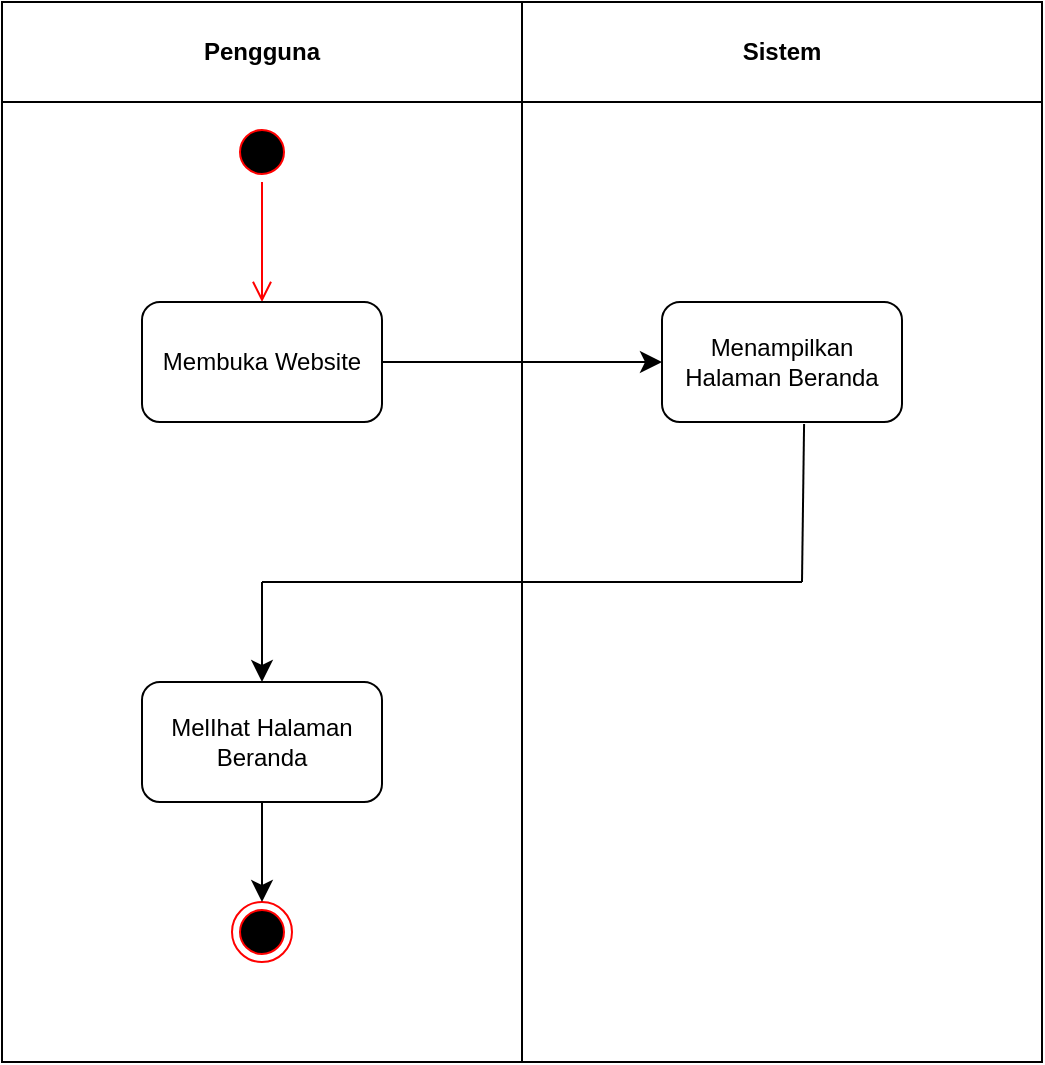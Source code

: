 <mxfile version="27.1.6">
  <diagram name="Page-1" id="H5NKcSulUfIKImzmSwAM">
    <mxGraphModel dx="1426" dy="789" grid="1" gridSize="10" guides="1" tooltips="1" connect="1" arrows="1" fold="1" page="1" pageScale="1" pageWidth="827" pageHeight="1169" math="0" shadow="0">
      <root>
        <mxCell id="0" />
        <mxCell id="1" parent="0" />
        <mxCell id="_HaioHD3cKWe_zveWJAF-1" value="Sistem" style="swimlane;whiteSpace=wrap;html=1;startSize=50;" parent="1" vertex="1">
          <mxGeometry x="380" y="150" width="260" height="530" as="geometry" />
        </mxCell>
        <mxCell id="xKxOsJ6sGt6dY80BXJPd-2" value="Menampilkan Halaman Beranda" style="rounded=1;whiteSpace=wrap;html=1;" parent="_HaioHD3cKWe_zveWJAF-1" vertex="1">
          <mxGeometry x="70" y="150" width="120" height="60" as="geometry" />
        </mxCell>
        <mxCell id="_HaioHD3cKWe_zveWJAF-2" value="Pengguna" style="swimlane;whiteSpace=wrap;html=1;startSize=50;" parent="1" vertex="1">
          <mxGeometry x="120" y="150" width="260" height="530" as="geometry" />
        </mxCell>
        <mxCell id="_HaioHD3cKWe_zveWJAF-4" value="" style="ellipse;html=1;shape=startState;fillColor=#000000;strokeColor=#ff0000;" parent="_HaioHD3cKWe_zveWJAF-2" vertex="1">
          <mxGeometry x="115" y="60" width="30" height="30" as="geometry" />
        </mxCell>
        <mxCell id="_HaioHD3cKWe_zveWJAF-5" value="" style="edgeStyle=orthogonalEdgeStyle;html=1;verticalAlign=bottom;endArrow=open;endSize=8;strokeColor=#ff0000;rounded=0;" parent="_HaioHD3cKWe_zveWJAF-2" source="_HaioHD3cKWe_zveWJAF-4" edge="1">
          <mxGeometry relative="1" as="geometry">
            <mxPoint x="130" y="150" as="targetPoint" />
          </mxGeometry>
        </mxCell>
        <mxCell id="xKxOsJ6sGt6dY80BXJPd-1" value="Membuka Website" style="rounded=1;whiteSpace=wrap;html=1;" parent="_HaioHD3cKWe_zveWJAF-2" vertex="1">
          <mxGeometry x="70" y="150" width="120" height="60" as="geometry" />
        </mxCell>
        <mxCell id="xKxOsJ6sGt6dY80BXJPd-4" value="MelIhat Halaman Beranda" style="rounded=1;whiteSpace=wrap;html=1;" parent="_HaioHD3cKWe_zveWJAF-2" vertex="1">
          <mxGeometry x="70" y="340" width="120" height="60" as="geometry" />
        </mxCell>
        <mxCell id="xKxOsJ6sGt6dY80BXJPd-9" value="" style="ellipse;html=1;shape=endState;fillColor=#000000;strokeColor=#ff0000;" parent="_HaioHD3cKWe_zveWJAF-2" vertex="1">
          <mxGeometry x="115" y="450" width="30" height="30" as="geometry" />
        </mxCell>
        <mxCell id="xKxOsJ6sGt6dY80BXJPd-3" value="" style="endArrow=classic;html=1;rounded=0;fontSize=12;startSize=8;endSize=8;curved=1;exitX=1;exitY=0.5;exitDx=0;exitDy=0;entryX=0;entryY=0.5;entryDx=0;entryDy=0;" parent="1" source="xKxOsJ6sGt6dY80BXJPd-1" target="xKxOsJ6sGt6dY80BXJPd-2" edge="1">
          <mxGeometry width="50" height="50" relative="1" as="geometry">
            <mxPoint x="390" y="450" as="sourcePoint" />
            <mxPoint x="440" y="400" as="targetPoint" />
          </mxGeometry>
        </mxCell>
        <mxCell id="xKxOsJ6sGt6dY80BXJPd-5" value="" style="endArrow=none;html=1;rounded=0;fontSize=12;startSize=8;endSize=8;curved=1;entryX=0.592;entryY=1.017;entryDx=0;entryDy=0;entryPerimeter=0;" parent="1" target="xKxOsJ6sGt6dY80BXJPd-2" edge="1">
          <mxGeometry width="50" height="50" relative="1" as="geometry">
            <mxPoint x="520" y="440" as="sourcePoint" />
            <mxPoint x="440" y="400" as="targetPoint" />
          </mxGeometry>
        </mxCell>
        <mxCell id="xKxOsJ6sGt6dY80BXJPd-6" value="" style="endArrow=none;html=1;rounded=0;fontSize=12;startSize=8;endSize=8;curved=1;" parent="1" edge="1">
          <mxGeometry width="50" height="50" relative="1" as="geometry">
            <mxPoint x="250" y="440" as="sourcePoint" />
            <mxPoint x="520" y="440" as="targetPoint" />
          </mxGeometry>
        </mxCell>
        <mxCell id="xKxOsJ6sGt6dY80BXJPd-7" value="" style="endArrow=classic;html=1;rounded=0;fontSize=12;startSize=8;endSize=8;curved=1;entryX=0.5;entryY=0;entryDx=0;entryDy=0;" parent="1" target="xKxOsJ6sGt6dY80BXJPd-4" edge="1">
          <mxGeometry width="50" height="50" relative="1" as="geometry">
            <mxPoint x="250" y="440" as="sourcePoint" />
            <mxPoint x="440" y="400" as="targetPoint" />
          </mxGeometry>
        </mxCell>
        <mxCell id="xKxOsJ6sGt6dY80BXJPd-8" value="" style="endArrow=classic;html=1;rounded=0;fontSize=12;startSize=8;endSize=8;curved=1;exitX=0.5;exitY=1;exitDx=0;exitDy=0;" parent="1" source="xKxOsJ6sGt6dY80BXJPd-4" edge="1">
          <mxGeometry width="50" height="50" relative="1" as="geometry">
            <mxPoint x="390" y="450" as="sourcePoint" />
            <mxPoint x="250" y="600" as="targetPoint" />
          </mxGeometry>
        </mxCell>
      </root>
    </mxGraphModel>
  </diagram>
</mxfile>
